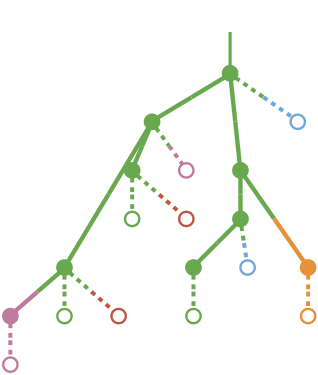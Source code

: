 strict digraph  {
graph[splines=false]; nodesep=0.7; rankdir=TB; ranksep=0.6; forcelabels=true; dpi=600; size=2.5;
0 [color="#6aa84fff", fillcolor="#6aa84fff", fixedsize=true, fontname=Lato, fontsize="12pt", height="0.25", label="", penwidth=3, shape=circle, style=filled, xlabel=""];
1 [color="#6aa84fff", fillcolor="#6aa84fff", fixedsize=true, fontname=Lato, fontsize="12pt", height="0.25", label="", penwidth=3, shape=circle, style=filled, xlabel=""];
2 [color="#6aa84fff", fillcolor="#6aa84fff", fixedsize=true, fontname=Lato, fontsize="12pt", height="0.25", label="", penwidth=3, shape=circle, style=filled, xlabel=""];
16 [color="#6fa8dcff", fillcolor="#6fa8dcff", fixedsize=true, fontname=Lato, fontsize="12pt", height="0.25", label="", penwidth=3, shape=circle, style=solid, xlabel=""];
3 [color="#6aa84fff", fillcolor="#6aa84fff", fixedsize=true, fontname=Lato, fontsize="12pt", height="0.25", label="", penwidth=3, shape=circle, style=filled, xlabel=""];
6 [color="#6aa84fff", fillcolor="#6aa84fff", fixedsize=true, fontname=Lato, fontsize="12pt", height="0.25", label="", penwidth=3, shape=circle, style=filled, xlabel=""];
12 [color="#c27ba0ff", fillcolor="#c27ba0ff", fixedsize=true, fontname=Lato, fontsize="12pt", height="0.25", label="", penwidth=3, shape=circle, style=solid, xlabel=""];
4 [color="#6aa84fff", fillcolor="#6aa84fff", fixedsize=true, fontname=Lato, fontsize="12pt", height="0.25", label="", penwidth=3, shape=circle, style=filled, xlabel=""];
8 [color="#e69138ff", fillcolor="#e69138ff", fixedsize=true, fontname=Lato, fontsize="12pt", height="0.25", label="", penwidth=3, shape=circle, style=filled, xlabel=""];
5 [color="#c27ba0ff", fillcolor="#c27ba0ff", fixedsize=true, fontname=Lato, fontsize="12pt", height="0.25", label="", penwidth=3, shape=circle, style=filled, xlabel=""];
9 [color="#6aa84fff", fillcolor="#6aa84fff", fixedsize=true, fontname=Lato, fontsize="12pt", height="0.25", label="", penwidth=3, shape=circle, style=solid, xlabel=""];
14 [color="#be5742ff", fillcolor="#be5742ff", fixedsize=true, fontname=Lato, fontsize="12pt", height="0.25", label="", penwidth=3, shape=circle, style=solid, xlabel=""];
7 [color="#6aa84fff", fillcolor="#6aa84fff", fixedsize=true, fontname=Lato, fontsize="12pt", height="0.25", label="", penwidth=3, shape=circle, style=filled, xlabel=""];
17 [color="#6fa8dcff", fillcolor="#6fa8dcff", fixedsize=true, fontname=Lato, fontsize="12pt", height="0.25", label="", penwidth=3, shape=circle, style=solid, xlabel=""];
13 [color="#c27ba0ff", fillcolor="#c27ba0ff", fixedsize=true, fontname=Lato, fontsize="12pt", height="0.25", label="", penwidth=3, shape=circle, style=solid, xlabel=""];
10 [color="#6aa84fff", fillcolor="#6aa84fff", fixedsize=true, fontname=Lato, fontsize="12pt", height="0.25", label="", penwidth=3, shape=circle, style=solid, xlabel=""];
15 [color="#be5742ff", fillcolor="#be5742ff", fixedsize=true, fontname=Lato, fontsize="12pt", height="0.25", label="", penwidth=3, shape=circle, style=solid, xlabel=""];
11 [color="#6aa84fff", fillcolor="#6aa84fff", fixedsize=true, fontname=Lato, fontsize="12pt", height="0.25", label="", penwidth=3, shape=circle, style=solid, xlabel=""];
18 [color="#e69138ff", fillcolor="#e69138ff", fixedsize=true, fontname=Lato, fontsize="12pt", height="0.25", label="", penwidth=3, shape=circle, style=solid, xlabel=""];
normal [label="", penwidth=3, style=invis, xlabel=""];
0 -> 1  [arrowsize=0, color="#6aa84fff;0.5:#6aa84fff", minlen="1.75", penwidth="5.5", style=solid];
0 -> 2  [arrowsize=0, color="#6aa84fff;0.5:#6aa84fff", minlen="2.25", penwidth="5.5", style=solid];
0 -> 16  [arrowsize=0, color="#6aa84fff;0.5:#6fa8dcff", minlen="1.1749999523162842", penwidth=5, style=dashed];
1 -> 3  [arrowsize=0, color="#6aa84fff;0.5:#6aa84fff", minlen="3.0", penwidth="5.5", style=solid];
1 -> 6  [arrowsize=0, color="#6aa84fff;0.5:#6aa84fff", minlen="1.75", penwidth="5.5", style=solid];
1 -> 12  [arrowsize=0, color="#6aa84fff;0.5:#c27ba0ff", minlen="1.1749999523162842", penwidth=5, style=dashed];
2 -> 4  [arrowsize=0, color="#6aa84fff;0.5:#6aa84fff", minlen="1.7999999523162842", penwidth="5.5", style=solid];
2 -> 8  [arrowsize=0, color="#6aa84fff;0.5:#e69138ff", minlen="2.625", penwidth="5.5", style=solid];
3 -> 5  [arrowsize=0, color="#6aa84fff;0.5:#c27ba0ff", minlen="1.5750000476837158", penwidth="5.5", style=solid];
3 -> 9  [arrowsize=0, color="#6aa84fff;0.5:#6aa84fff", minlen="1.1749999523162842", penwidth=5, style=dashed];
3 -> 14  [arrowsize=0, color="#6aa84fff;0.5:#be5742ff", minlen="1.1749999523162842", penwidth=5, style=dashed];
6 -> 10  [arrowsize=0, color="#6aa84fff;0.5:#6aa84fff", minlen="1.1749999523162842", penwidth=5, style=dashed];
6 -> 15  [arrowsize=0, color="#6aa84fff;0.5:#be5742ff", minlen="1.1749999523162842", penwidth=5, style=dashed];
4 -> 7  [arrowsize=0, color="#6aa84fff;0.5:#6aa84fff", minlen="1.350000023841858", penwidth="5.5", style=solid];
4 -> 17  [arrowsize=0, color="#6aa84fff;0.5:#6fa8dcff", minlen="1.1749999523162842", penwidth=5, style=dashed];
8 -> 18  [arrowsize=0, color="#e69138ff;0.5:#e69138ff", minlen="1.1749999523162842", penwidth=5, style=dashed];
5 -> 13  [arrowsize=0, color="#c27ba0ff;0.5:#c27ba0ff", minlen="1.1749999523162842", penwidth=5, style=dashed];
7 -> 11  [arrowsize=0, color="#6aa84fff;0.5:#6aa84fff", minlen="1.1749999523162842", penwidth=5, style=dashed];
normal -> 0  [arrowsize=0, color="#6aa84fff", label="", penwidth=4, style=solid];
}
